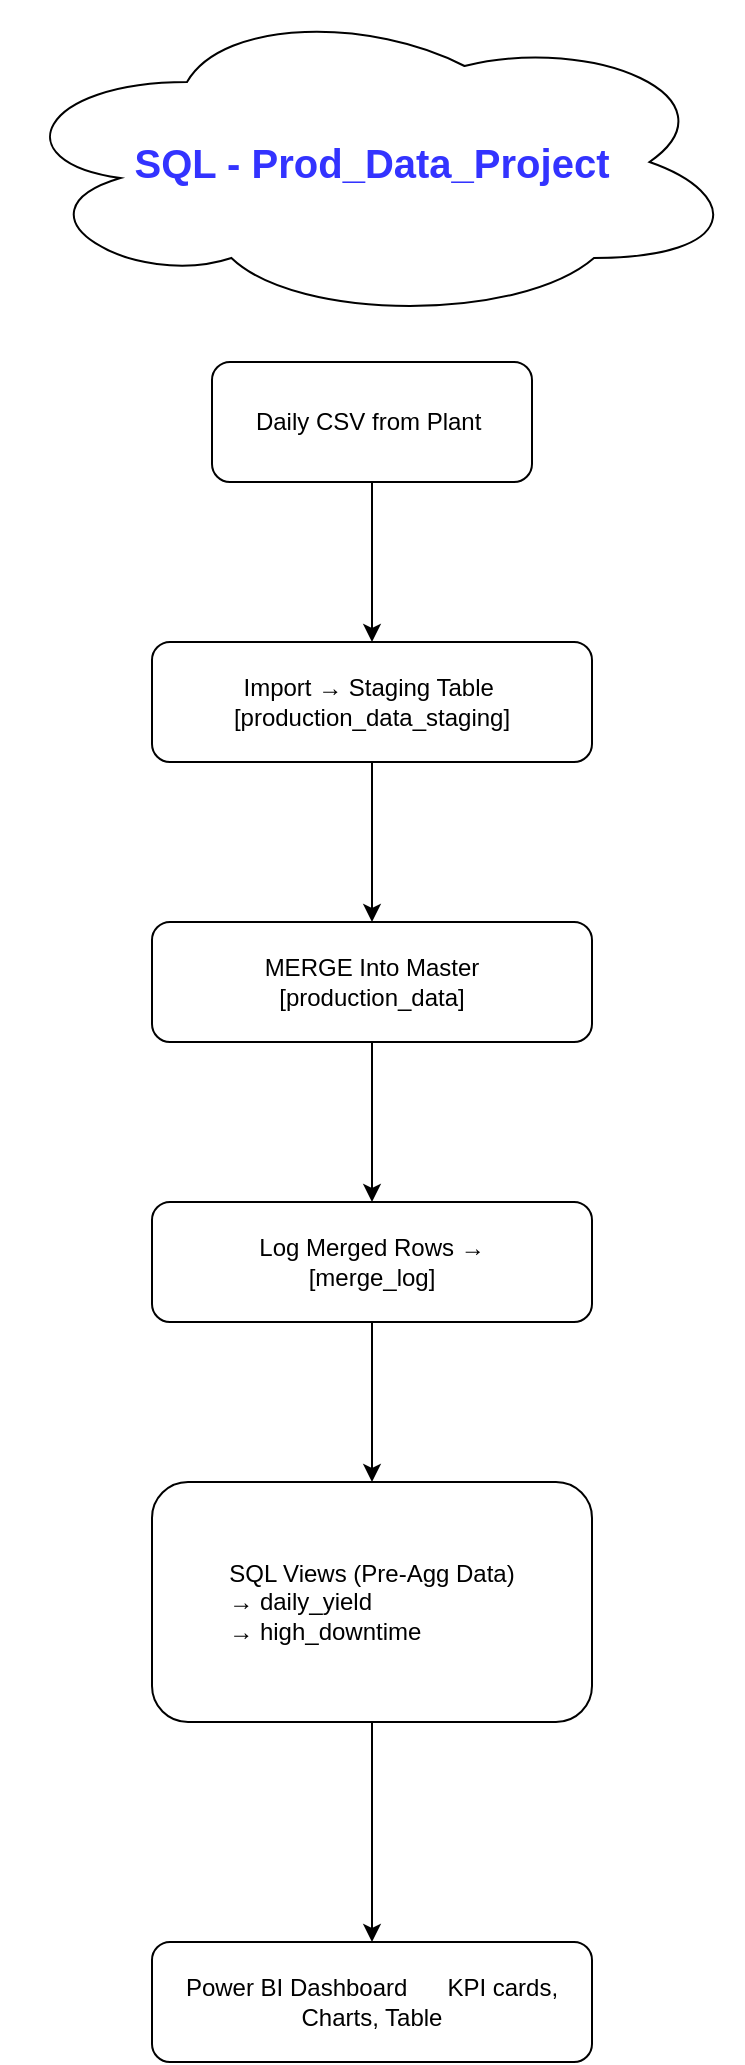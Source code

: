 <mxfile version="27.2.0">
  <diagram name="Page-1" id="hNkkaeRDQVj5U460hjeP">
    <mxGraphModel dx="786" dy="451" grid="1" gridSize="10" guides="1" tooltips="1" connect="1" arrows="1" fold="1" page="1" pageScale="1" pageWidth="827" pageHeight="1169" math="0" shadow="0">
      <root>
        <mxCell id="0" />
        <mxCell id="1" parent="0" />
        <mxCell id="Da83k-IpPBflKszSxnDF-3" value="" style="edgeStyle=orthogonalEdgeStyle;rounded=0;orthogonalLoop=1;jettySize=auto;html=1;" edge="1" parent="1" source="Da83k-IpPBflKszSxnDF-1" target="Da83k-IpPBflKszSxnDF-2">
          <mxGeometry relative="1" as="geometry" />
        </mxCell>
        <mxCell id="Da83k-IpPBflKszSxnDF-1" value="Daily CSV from Plant&amp;nbsp;" style="rounded=1;whiteSpace=wrap;html=1;" vertex="1" parent="1">
          <mxGeometry x="300" y="230" width="160" height="60" as="geometry" />
        </mxCell>
        <mxCell id="Da83k-IpPBflKszSxnDF-5" value="" style="edgeStyle=orthogonalEdgeStyle;rounded=0;orthogonalLoop=1;jettySize=auto;html=1;" edge="1" parent="1" source="Da83k-IpPBflKszSxnDF-2" target="Da83k-IpPBflKszSxnDF-4">
          <mxGeometry relative="1" as="geometry" />
        </mxCell>
        <mxCell id="Da83k-IpPBflKszSxnDF-2" value="&lt;div&gt;Import → Staging Table&lt;span style=&quot;background-color: transparent; color: light-dark(rgb(0, 0, 0), rgb(255, 255, 255));&quot;&gt;&amp;nbsp; [production_data_staging]&lt;/span&gt;&lt;/div&gt;" style="whiteSpace=wrap;html=1;rounded=1;" vertex="1" parent="1">
          <mxGeometry x="270" y="370" width="220" height="60" as="geometry" />
        </mxCell>
        <mxCell id="Da83k-IpPBflKszSxnDF-7" value="" style="edgeStyle=orthogonalEdgeStyle;rounded=0;orthogonalLoop=1;jettySize=auto;html=1;" edge="1" parent="1" source="Da83k-IpPBflKszSxnDF-4" target="Da83k-IpPBflKszSxnDF-6">
          <mxGeometry relative="1" as="geometry" />
        </mxCell>
        <mxCell id="Da83k-IpPBflKszSxnDF-4" value="&lt;div&gt;MERGE Into Master&lt;br&gt;&lt;span style=&quot;background-color: transparent; color: light-dark(rgb(0, 0, 0), rgb(255, 255, 255));&quot;&gt;[production_data]&lt;/span&gt;&lt;/div&gt;" style="whiteSpace=wrap;html=1;rounded=1;" vertex="1" parent="1">
          <mxGeometry x="270" y="510" width="220" height="60" as="geometry" />
        </mxCell>
        <mxCell id="Da83k-IpPBflKszSxnDF-9" value="" style="edgeStyle=orthogonalEdgeStyle;rounded=0;orthogonalLoop=1;jettySize=auto;html=1;" edge="1" parent="1" source="Da83k-IpPBflKszSxnDF-6" target="Da83k-IpPBflKszSxnDF-8">
          <mxGeometry relative="1" as="geometry" />
        </mxCell>
        <mxCell id="Da83k-IpPBflKszSxnDF-6" value="&lt;div&gt;Log Merged Rows →&lt;br&gt;&lt;span style=&quot;background-color: transparent; color: light-dark(rgb(0, 0, 0), rgb(255, 255, 255));&quot;&gt;[merge_log]&lt;/span&gt;&lt;/div&gt;" style="whiteSpace=wrap;html=1;rounded=1;" vertex="1" parent="1">
          <mxGeometry x="270" y="650" width="220" height="60" as="geometry" />
        </mxCell>
        <mxCell id="Da83k-IpPBflKszSxnDF-11" value="" style="edgeStyle=orthogonalEdgeStyle;rounded=0;orthogonalLoop=1;jettySize=auto;html=1;" edge="1" parent="1" source="Da83k-IpPBflKszSxnDF-8" target="Da83k-IpPBflKszSxnDF-10">
          <mxGeometry relative="1" as="geometry" />
        </mxCell>
        <mxCell id="Da83k-IpPBflKszSxnDF-8" value="SQL Views (Pre-Agg Data)&lt;br&gt;&lt;div style=&quot;text-align: left;&quot;&gt;&lt;span style=&quot;background-color: transparent; color: light-dark(rgb(0, 0, 0), rgb(255, 255, 255));&quot;&gt;→ daily_yield&lt;/span&gt;&lt;br&gt;&lt;span style=&quot;background-color: transparent; color: light-dark(rgb(0, 0, 0), rgb(255, 255, 255));&quot;&gt;→ high_downtime&lt;/span&gt;&lt;/div&gt;" style="whiteSpace=wrap;html=1;rounded=1;" vertex="1" parent="1">
          <mxGeometry x="270" y="790" width="220" height="120" as="geometry" />
        </mxCell>
        <mxCell id="Da83k-IpPBflKszSxnDF-10" value="&lt;div&gt;Power BI Dashboard&amp;nbsp; &amp;nbsp; &amp;nbsp;&lt;span style=&quot;background-color: transparent; color: light-dark(rgb(0, 0, 0), rgb(255, 255, 255));&quot;&gt;&amp;nbsp;KPI cards, Charts, Table&lt;/span&gt;&lt;/div&gt;" style="whiteSpace=wrap;html=1;rounded=1;" vertex="1" parent="1">
          <mxGeometry x="270" y="1020" width="220" height="60" as="geometry" />
        </mxCell>
        <mxCell id="Da83k-IpPBflKszSxnDF-13" value="&lt;font style=&quot;font-size: 20px; color: rgb(51, 51, 255);&quot;&gt;&lt;b style=&quot;&quot;&gt;SQL - Prod_Data_Project&lt;/b&gt;&lt;/font&gt;" style="ellipse;shape=cloud;whiteSpace=wrap;html=1;align=center;" vertex="1" parent="1">
          <mxGeometry x="195" y="50" width="370" height="160" as="geometry" />
        </mxCell>
      </root>
    </mxGraphModel>
  </diagram>
</mxfile>
